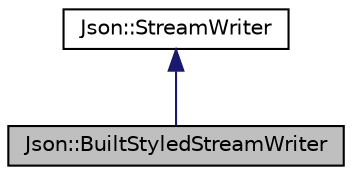 digraph "Json::BuiltStyledStreamWriter"
{
  edge [fontname="Helvetica",fontsize="10",labelfontname="Helvetica",labelfontsize="10"];
  node [fontname="Helvetica",fontsize="10",shape=record];
  Node1 [label="Json::BuiltStyledStreamWriter",height=0.2,width=0.4,color="black", fillcolor="grey75", style="filled", fontcolor="black"];
  Node2 -> Node1 [dir="back",color="midnightblue",fontsize="10",style="solid",fontname="Helvetica"];
  Node2 [label="Json::StreamWriter",height=0.2,width=0.4,color="black", fillcolor="white", style="filled",URL="$classJson_1_1StreamWriter.html"];
}
